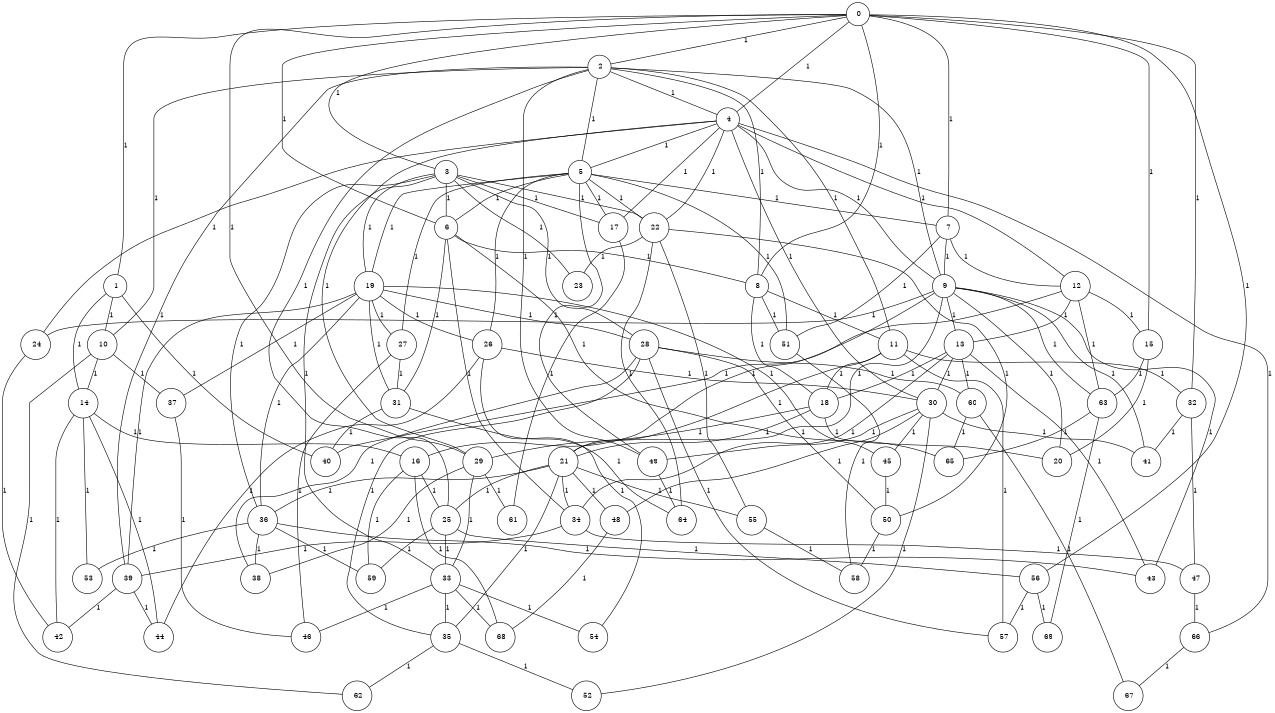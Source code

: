 graph G {
size="8.5,11;"
ratio = "expand;"
fixedsize="true;"
overlap="scale;"
node[shape=circle,width=.12,hight=.12,fontsize=12]
edge[fontsize=12]

0[label=" 0" color=black, pos="1.7253966,1.5143553!"];
1[label=" 1" color=black, pos="2.7484038,2.1007403!"];
2[label=" 2" color=black, pos="1.6910385,0.20330422!"];
3[label=" 3" color=black, pos="2.869133,0.2755994!"];
4[label=" 4" color=black, pos="0.52657627,0.87417174!"];
5[label=" 5" color=black, pos="2.0377928,0.73789274!"];
6[label=" 6" color=black, pos="2.1839694,0.50884267!"];
7[label=" 7" color=black, pos="1.9772667,0.58806232!"];
8[label=" 8" color=black, pos="0.47443548,2.6830316!"];
9[label=" 9" color=black, pos="0.3660155,2.3344978!"];
10[label=" 10" color=black, pos="1.2884263,1.6592389!"];
11[label=" 11" color=black, pos="2.3526354,0.29736437!"];
12[label=" 12" color=black, pos="0.91720287,2.1773448!"];
13[label=" 13" color=black, pos="1.347613,0.0087786648!"];
14[label=" 14" color=black, pos="1.8818789,2.721035!"];
15[label=" 15" color=black, pos="2.216485,0.56180899!"];
16[label=" 16" color=black, pos="0.41151494,2.9137598!"];
17[label=" 17" color=black, pos="0.028612573,2.8345845!"];
18[label=" 18" color=black, pos="2.7860596,1.4745982!"];
19[label=" 19" color=black, pos="2.4286617,0.017906732!"];
20[label=" 20" color=black, pos="1.9434987,0.30086032!"];
21[label=" 21" color=black, pos="0.11048911,2.822694!"];
22[label=" 22" color=black, pos="2.8272603,2.8515137!"];
23[label=" 23" color=black, pos="0.85282637,1.7346658!"];
24[label=" 24" color=black, pos="0.65816334,2.0418717!"];
25[label=" 25" color=black, pos="0.89668317,0.0038147797!"];
26[label=" 26" color=black, pos="0.37027962,2.8214377!"];
27[label=" 27" color=black, pos="1.2503756,1.1448059!"];
28[label=" 28" color=black, pos="0.034596028,1.4849859!"];
29[label=" 29" color=black, pos="2.7553052,2.1374532!"];
30[label=" 30" color=black, pos="0.8514089,0.62631088!"];
31[label=" 31" color=black, pos="1.4022896,0.96857658!"];
32[label=" 32" color=black, pos="1.0094023,0.74722886!"];
33[label=" 33" color=black, pos="2.8869045,2.5888282!"];
34[label=" 34" color=black, pos="1.2294566,0.056125505!"];
35[label=" 35" color=black, pos="2.2496104,1.6737065!"];
36[label=" 36" color=black, pos="0.64659769,0.42929158!"];
37[label=" 37" color=black, pos="1.4663722,2.9844685!"];
38[label=" 38" color=black, pos="1.5557117,1.0220164!"];
39[label=" 39" color=black, pos="0.97175605,0.018454257!"];
40[label=" 40" color=black, pos="2.0010413,1.8872438!"];
41[label=" 41" color=black, pos="1.5167268,2.14513!"];
42[label=" 42" color=black, pos="1.8863379,0.22601559!"];
43[label=" 43" color=black, pos="2.402187,1.4201548!"];
44[label=" 44" color=black, pos="2.0584144,0.45068757!"];
45[label=" 45" color=black, pos="2.4161912,1.8425678!"];
46[label=" 46" color=black, pos="1.0459354,2.9299042!"];
47[label=" 47" color=black, pos="0.85517719,1.9988498!"];
48[label=" 48" color=black, pos="2.7140415,0.74416435!"];
49[label=" 49" color=black, pos="2.3621656,1.9769517!"];
50[label=" 50" color=black, pos="1.0905499,1.3844519!"];
51[label=" 51" color=black, pos="0.10268933,1.5415215!"];
52[label=" 52" color=black, pos="1.654053,0.68589037!"];
53[label=" 53" color=black, pos="0.42736512,2.042147!"];
54[label=" 54" color=black, pos="0.39304235,2.490992!"];
55[label=" 55" color=black, pos="2.9204096,0.10443804!"];
56[label=" 56" color=black, pos="2.3759354,0.86521941!"];
57[label=" 57" color=black, pos="1.7378968,0.98660447!"];
58[label=" 58" color=black, pos="1.0451384,1.3211835!"];
59[label=" 59" color=black, pos="2.175663,0.30893143!"];
60[label=" 60" color=black, pos="2.854914,0.89996016!"];
61[label=" 61" color=black, pos="2.52328,2.7555797!"];
62[label=" 62" color=black, pos="2.9141583,1.1645418!"];
63[label=" 63" color=black, pos="0.73641343,2.469019!"];
64[label=" 64" color=black, pos="1.1175823,2.8504497!"];
65[label=" 65" color=black, pos="2.1764095,1.6839257!"];
66[label=" 66" color=black, pos="1.2081105,1.3693756!"];
67[label=" 67" color=black, pos="0.86781414,2.2134895!"];
68[label=" 68" color=black, pos="0.67312885,1.0050073!"];
69[label=" 69" color=black, pos="2.0555568,1.1127311!"];
0--1[label="1"]
0--2[label="1"]
0--3[label="1"]
0--4[label="1"]
0--6[label="1"]
0--7[label="1"]
0--8[label="1"]
0--15[label="1"]
0--29[label="1"]
0--32[label="1"]
0--56[label="1"]
1--10[label="1"]
1--14[label="1"]
1--40[label="1"]
2--4[label="1"]
2--5[label="1"]
2--8[label="1"]
2--9[label="1"]
2--10[label="1"]
2--11[label="1"]
2--25[label="1"]
2--39[label="1"]
2--49[label="1"]
3--6[label="1"]
3--17[label="1"]
3--19[label="1"]
3--22[label="1"]
3--23[label="1"]
3--28[label="1"]
3--33[label="1"]
3--36[label="1"]
4--5[label="1"]
4--9[label="1"]
4--12[label="1"]
4--17[label="1"]
4--22[label="1"]
4--24[label="1"]
4--29[label="1"]
4--30[label="1"]
4--66[label="1"]
5--6[label="1"]
5--7[label="1"]
5--17[label="1"]
5--19[label="1"]
5--22[label="1"]
5--26[label="1"]
5--27[label="1"]
5--49[label="1"]
5--51[label="1"]
6--8[label="1"]
6--31[label="1"]
6--34[label="1"]
6--65[label="1"]
7--9[label="1"]
7--12[label="1"]
7--51[label="1"]
8--11[label="1"]
8--18[label="1"]
8--51[label="1"]
9--13[label="1"]
9--16[label="1"]
9--20[label="1"]
9--21[label="1"]
9--24[label="1"]
9--41[label="1"]
9--43[label="1"]
9--63[label="1"]
10--14[label="1"]
10--37[label="1"]
10--62[label="1"]
11--18[label="1"]
11--21[label="1"]
11--32[label="1"]
11--57[label="1"]
12--13[label="1"]
12--15[label="1"]
12--40[label="1"]
12--63[label="1"]
13--18[label="1"]
13--30[label="1"]
13--34[label="1"]
13--43[label="1"]
13--60[label="1"]
14--16[label="1"]
14--42[label="1"]
14--44[label="1"]
14--53[label="1"]
15--20[label="1"]
15--63[label="1"]
16--25[label="1"]
16--59[label="1"]
16--68[label="1"]
17--61[label="1"]
18--20[label="1"]
18--21[label="1"]
18--29[label="1"]
19--26[label="1"]
19--27[label="1"]
19--28[label="1"]
19--31[label="1"]
19--36[label="1"]
19--37[label="1"]
19--39[label="1"]
19--45[label="1"]
21--25[label="1"]
21--34[label="1"]
21--35[label="1"]
21--36[label="1"]
21--48[label="1"]
21--55[label="1"]
22--23[label="1"]
22--50[label="1"]
22--55[label="1"]
22--64[label="1"]
24--42[label="1"]
25--33[label="1"]
25--56[label="1"]
25--59[label="1"]
26--30[label="1"]
26--44[label="1"]
26--54[label="1"]
27--31[label="1"]
27--46[label="1"]
28--35[label="1"]
28--38[label="1"]
28--50[label="1"]
28--57[label="1"]
28--60[label="1"]
29--33[label="1"]
29--38[label="1"]
29--61[label="1"]
30--41[label="1"]
30--45[label="1"]
30--48[label="1"]
30--49[label="1"]
30--52[label="1"]
31--40[label="1"]
31--64[label="1"]
32--41[label="1"]
32--47[label="1"]
33--35[label="1"]
33--46[label="1"]
33--54[label="1"]
33--68[label="1"]
34--39[label="1"]
34--47[label="1"]
35--52[label="1"]
35--62[label="1"]
36--38[label="1"]
36--43[label="1"]
36--53[label="1"]
36--59[label="1"]
37--46[label="1"]
39--42[label="1"]
39--44[label="1"]
45--50[label="1"]
47--66[label="1"]
48--68[label="1"]
49--64[label="1"]
50--58[label="1"]
51--58[label="1"]
55--58[label="1"]
56--57[label="1"]
56--69[label="1"]
60--65[label="1"]
60--67[label="1"]
63--65[label="1"]
63--69[label="1"]
66--67[label="1"]

}
